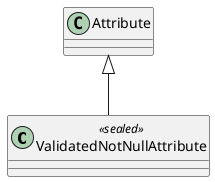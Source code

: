 @startuml
class ValidatedNotNullAttribute <<sealed>> {
}
Attribute <|-- ValidatedNotNullAttribute
@enduml
